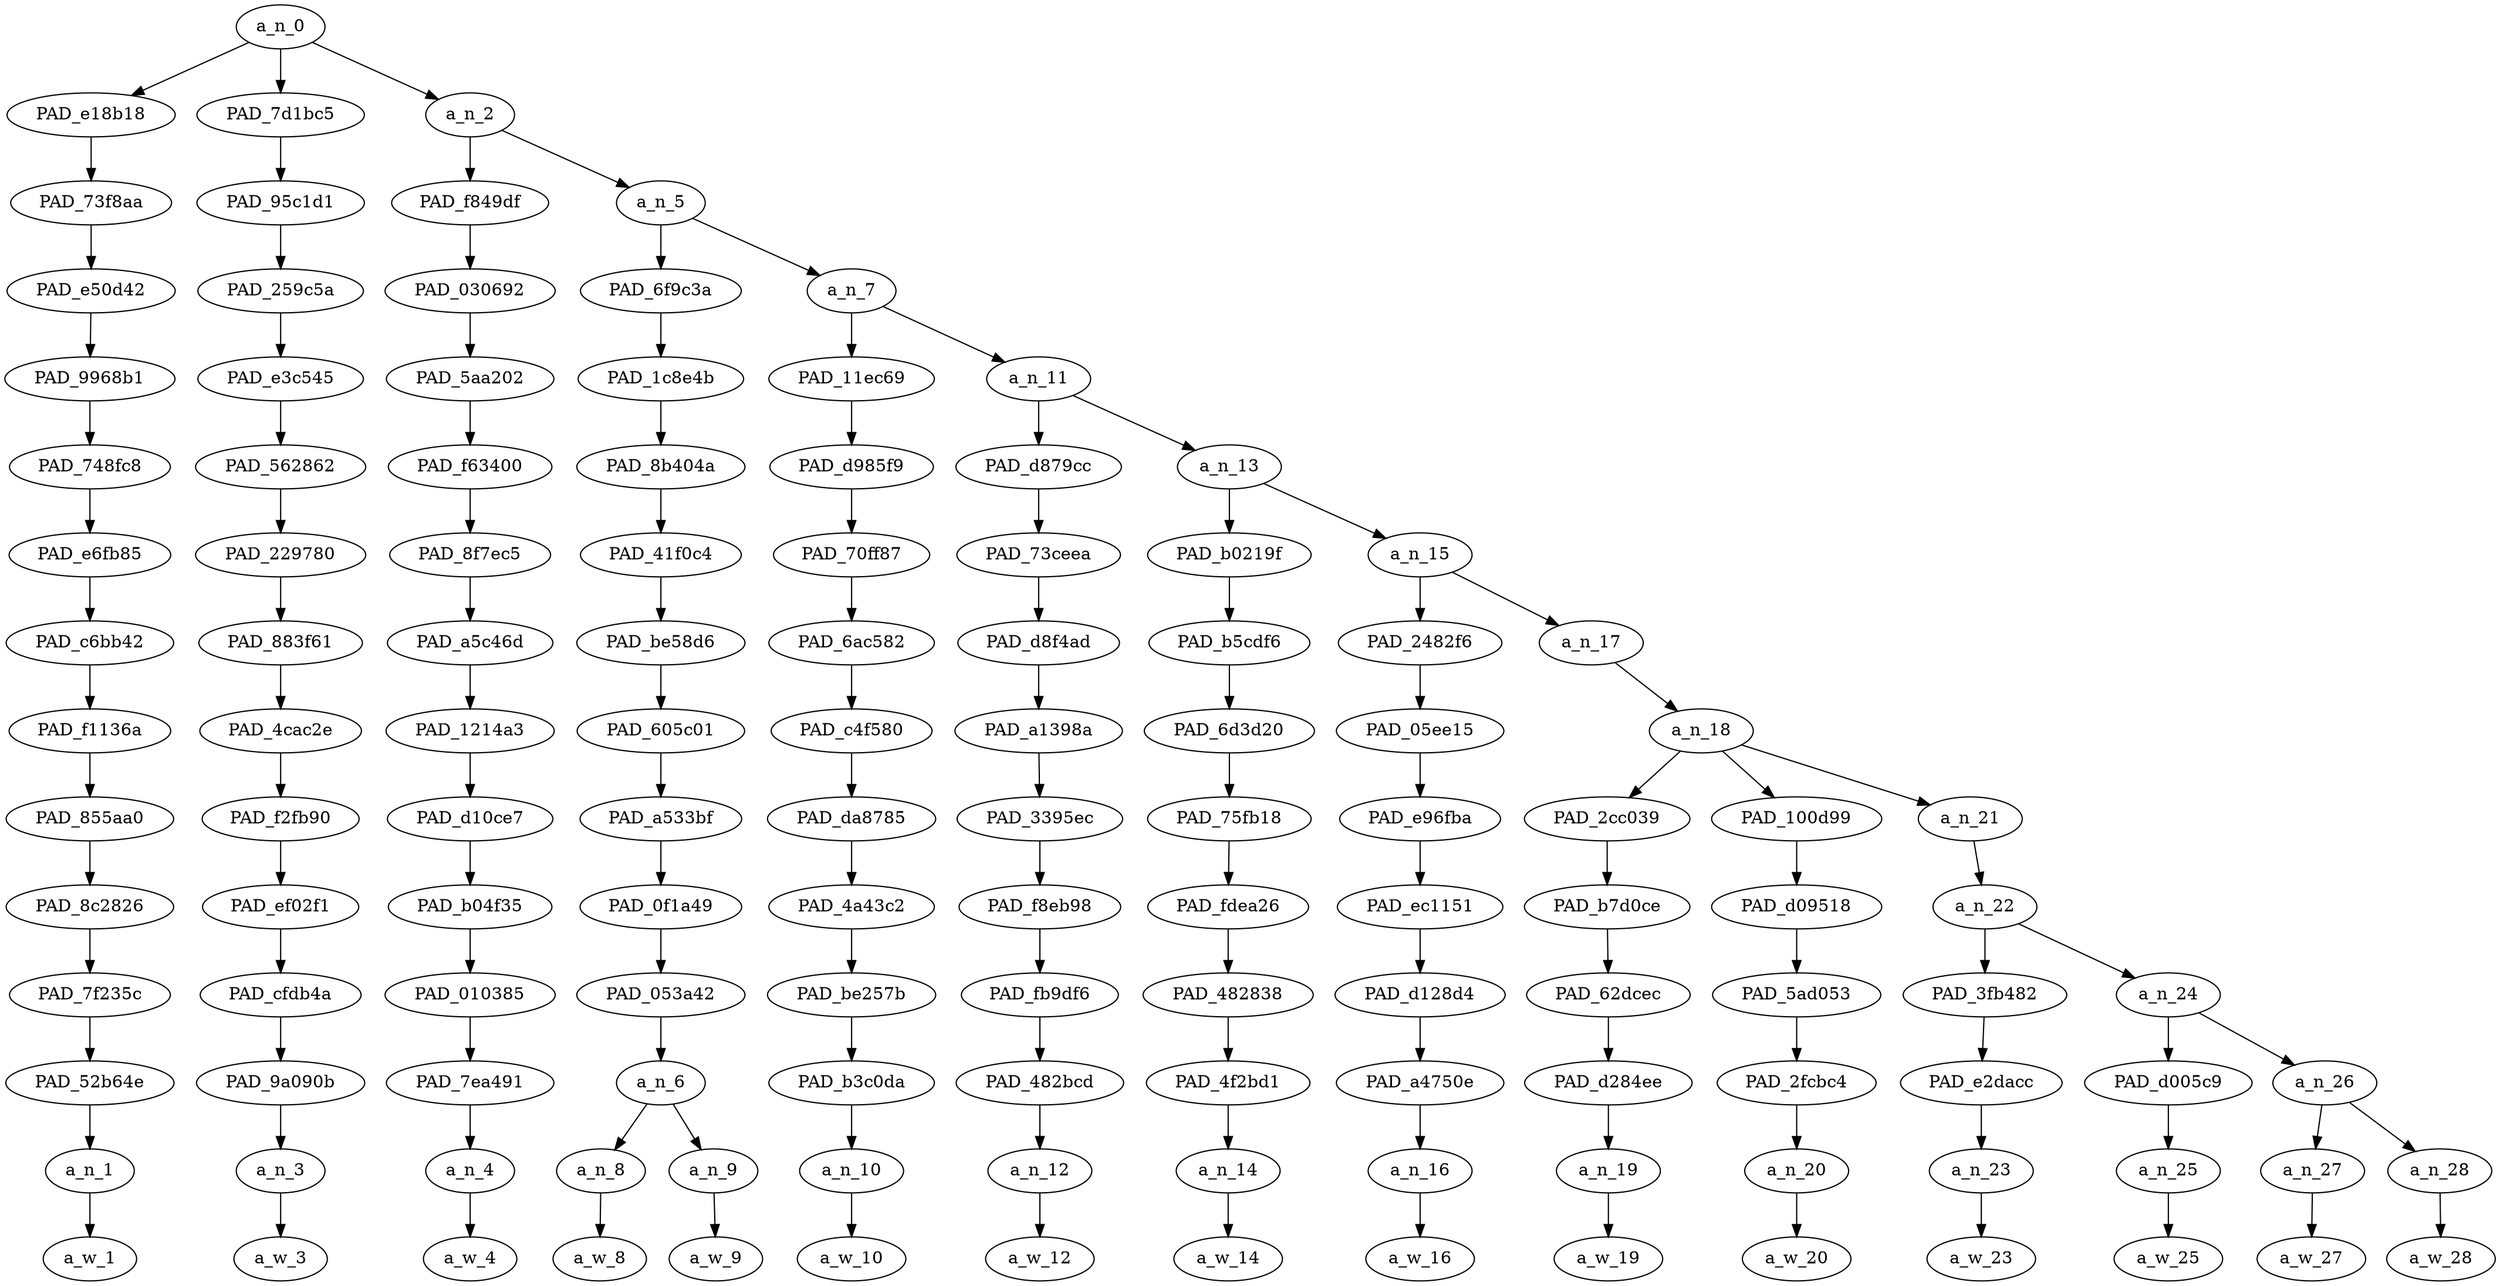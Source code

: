 strict digraph "" {
	a_n_0	[div_dir=1,
		index=0,
		level=14,
		pos="5.459852430555556,14!",
		text_span="[0, 1, 2, 3, 4, 5, 6, 7, 8, 9, 10, 11, 12, 13, 14]",
		value=1.00000001];
	PAD_e18b18	[div_dir=1,
		index=0,
		level=13,
		pos="0.0,13!",
		text_span="[0]",
		value=0.05443123];
	a_n_0 -> PAD_e18b18;
	PAD_7d1bc5	[div_dir=1,
		index=2,
		level=13,
		pos="14.0,13!",
		text_span="[14]",
		value=0.07049019];
	a_n_0 -> PAD_7d1bc5;
	a_n_2	[div_dir=1,
		index=1,
		level=13,
		pos="2.3795572916666665,13!",
		text_span="[1, 2, 3, 4, 5, 6, 7, 8, 9, 10, 11, 12, 13]",
		value=0.87437126];
	a_n_0 -> a_n_2;
	PAD_73f8aa	[div_dir=1,
		index=0,
		level=12,
		pos="0.0,12!",
		text_span="[0]",
		value=0.05443123];
	PAD_e18b18 -> PAD_73f8aa;
	PAD_e50d42	[div_dir=1,
		index=0,
		level=11,
		pos="0.0,11!",
		text_span="[0]",
		value=0.05443123];
	PAD_73f8aa -> PAD_e50d42;
	PAD_9968b1	[div_dir=1,
		index=0,
		level=10,
		pos="0.0,10!",
		text_span="[0]",
		value=0.05443123];
	PAD_e50d42 -> PAD_9968b1;
	PAD_748fc8	[div_dir=1,
		index=0,
		level=9,
		pos="0.0,9!",
		text_span="[0]",
		value=0.05443123];
	PAD_9968b1 -> PAD_748fc8;
	PAD_e6fb85	[div_dir=1,
		index=0,
		level=8,
		pos="0.0,8!",
		text_span="[0]",
		value=0.05443123];
	PAD_748fc8 -> PAD_e6fb85;
	PAD_c6bb42	[div_dir=1,
		index=0,
		level=7,
		pos="0.0,7!",
		text_span="[0]",
		value=0.05443123];
	PAD_e6fb85 -> PAD_c6bb42;
	PAD_f1136a	[div_dir=1,
		index=0,
		level=6,
		pos="0.0,6!",
		text_span="[0]",
		value=0.05443123];
	PAD_c6bb42 -> PAD_f1136a;
	PAD_855aa0	[div_dir=1,
		index=0,
		level=5,
		pos="0.0,5!",
		text_span="[0]",
		value=0.05443123];
	PAD_f1136a -> PAD_855aa0;
	PAD_8c2826	[div_dir=1,
		index=0,
		level=4,
		pos="0.0,4!",
		text_span="[0]",
		value=0.05443123];
	PAD_855aa0 -> PAD_8c2826;
	PAD_7f235c	[div_dir=1,
		index=0,
		level=3,
		pos="0.0,3!",
		text_span="[0]",
		value=0.05443123];
	PAD_8c2826 -> PAD_7f235c;
	PAD_52b64e	[div_dir=1,
		index=0,
		level=2,
		pos="0.0,2!",
		text_span="[0]",
		value=0.05443123];
	PAD_7f235c -> PAD_52b64e;
	a_n_1	[div_dir=1,
		index=0,
		level=1,
		pos="0.0,1!",
		text_span="[0]",
		value=0.05443123];
	PAD_52b64e -> a_n_1;
	a_w_1	[div_dir=0,
		index=0,
		level=0,
		pos="0,0!",
		text_span="[0]",
		value="<user>"];
	a_n_1 -> a_w_1;
	PAD_95c1d1	[div_dir=1,
		index=3,
		level=12,
		pos="14.0,12!",
		text_span="[14]",
		value=0.07049019];
	PAD_7d1bc5 -> PAD_95c1d1;
	PAD_259c5a	[div_dir=1,
		index=4,
		level=11,
		pos="14.0,11!",
		text_span="[14]",
		value=0.07049019];
	PAD_95c1d1 -> PAD_259c5a;
	PAD_e3c545	[div_dir=1,
		index=5,
		level=10,
		pos="14.0,10!",
		text_span="[14]",
		value=0.07049019];
	PAD_259c5a -> PAD_e3c545;
	PAD_562862	[div_dir=1,
		index=6,
		level=9,
		pos="14.0,9!",
		text_span="[14]",
		value=0.07049019];
	PAD_e3c545 -> PAD_562862;
	PAD_229780	[div_dir=1,
		index=7,
		level=8,
		pos="14.0,8!",
		text_span="[14]",
		value=0.07049019];
	PAD_562862 -> PAD_229780;
	PAD_883f61	[div_dir=1,
		index=8,
		level=7,
		pos="14.0,7!",
		text_span="[14]",
		value=0.07049019];
	PAD_229780 -> PAD_883f61;
	PAD_4cac2e	[div_dir=1,
		index=8,
		level=6,
		pos="14.0,6!",
		text_span="[14]",
		value=0.07049019];
	PAD_883f61 -> PAD_4cac2e;
	PAD_f2fb90	[div_dir=1,
		index=10,
		level=5,
		pos="14.0,5!",
		text_span="[14]",
		value=0.07049019];
	PAD_4cac2e -> PAD_f2fb90;
	PAD_ef02f1	[div_dir=1,
		index=10,
		level=4,
		pos="14.0,4!",
		text_span="[14]",
		value=0.07049019];
	PAD_f2fb90 -> PAD_ef02f1;
	PAD_cfdb4a	[div_dir=1,
		index=11,
		level=3,
		pos="14.0,3!",
		text_span="[14]",
		value=0.07049019];
	PAD_ef02f1 -> PAD_cfdb4a;
	PAD_9a090b	[div_dir=1,
		index=12,
		level=2,
		pos="14.0,2!",
		text_span="[14]",
		value=0.07049019];
	PAD_cfdb4a -> PAD_9a090b;
	a_n_3	[div_dir=1,
		index=14,
		level=1,
		pos="14.0,1!",
		text_span="[14]",
		value=0.07049019];
	PAD_9a090b -> a_n_3;
	a_w_3	[div_dir=0,
		index=14,
		level=0,
		pos="14,0!",
		text_span="[14]",
		value=😊];
	a_n_3 -> a_w_3;
	PAD_f849df	[div_dir=1,
		index=1,
		level=12,
		pos="1.0,12!",
		text_span="[1]",
		value=0.05746251];
	a_n_2 -> PAD_f849df;
	a_n_5	[div_dir=1,
		index=2,
		level=12,
		pos="3.759114583333333,12!",
		text_span="[2, 3, 4, 5, 6, 7, 8, 9, 10, 11, 12, 13]",
		value=0.81624382];
	a_n_2 -> a_n_5;
	PAD_030692	[div_dir=1,
		index=1,
		level=11,
		pos="1.0,11!",
		text_span="[1]",
		value=0.05746251];
	PAD_f849df -> PAD_030692;
	PAD_5aa202	[div_dir=1,
		index=1,
		level=10,
		pos="1.0,10!",
		text_span="[1]",
		value=0.05746251];
	PAD_030692 -> PAD_5aa202;
	PAD_f63400	[div_dir=1,
		index=1,
		level=9,
		pos="1.0,9!",
		text_span="[1]",
		value=0.05746251];
	PAD_5aa202 -> PAD_f63400;
	PAD_8f7ec5	[div_dir=1,
		index=1,
		level=8,
		pos="1.0,8!",
		text_span="[1]",
		value=0.05746251];
	PAD_f63400 -> PAD_8f7ec5;
	PAD_a5c46d	[div_dir=1,
		index=1,
		level=7,
		pos="1.0,7!",
		text_span="[1]",
		value=0.05746251];
	PAD_8f7ec5 -> PAD_a5c46d;
	PAD_1214a3	[div_dir=1,
		index=1,
		level=6,
		pos="1.0,6!",
		text_span="[1]",
		value=0.05746251];
	PAD_a5c46d -> PAD_1214a3;
	PAD_d10ce7	[div_dir=1,
		index=1,
		level=5,
		pos="1.0,5!",
		text_span="[1]",
		value=0.05746251];
	PAD_1214a3 -> PAD_d10ce7;
	PAD_b04f35	[div_dir=1,
		index=1,
		level=4,
		pos="1.0,4!",
		text_span="[1]",
		value=0.05746251];
	PAD_d10ce7 -> PAD_b04f35;
	PAD_010385	[div_dir=1,
		index=1,
		level=3,
		pos="1.0,3!",
		text_span="[1]",
		value=0.05746251];
	PAD_b04f35 -> PAD_010385;
	PAD_7ea491	[div_dir=1,
		index=1,
		level=2,
		pos="1.0,2!",
		text_span="[1]",
		value=0.05746251];
	PAD_010385 -> PAD_7ea491;
	a_n_4	[div_dir=1,
		index=1,
		level=1,
		pos="1.0,1!",
		text_span="[1]",
		value=0.05746251];
	PAD_7ea491 -> a_n_4;
	a_w_4	[div_dir=0,
		index=1,
		level=0,
		pos="1,0!",
		text_span="[1]",
		value=if];
	a_n_4 -> a_w_4;
	PAD_6f9c3a	[div_dir=1,
		index=2,
		level=11,
		pos="2.5,11!",
		text_span="[2, 3]",
		value=0.09978605];
	a_n_5 -> PAD_6f9c3a;
	a_n_7	[div_dir=1,
		index=3,
		level=11,
		pos="5.018229166666666,11!",
		text_span="[4, 5, 6, 7, 8, 9, 10, 11, 12, 13]",
		value=0.71585523];
	a_n_5 -> a_n_7;
	PAD_1c8e4b	[div_dir=1,
		index=2,
		level=10,
		pos="2.5,10!",
		text_span="[2, 3]",
		value=0.09978605];
	PAD_6f9c3a -> PAD_1c8e4b;
	PAD_8b404a	[div_dir=1,
		index=2,
		level=9,
		pos="2.5,9!",
		text_span="[2, 3]",
		value=0.09978605];
	PAD_1c8e4b -> PAD_8b404a;
	PAD_41f0c4	[div_dir=1,
		index=2,
		level=8,
		pos="2.5,8!",
		text_span="[2, 3]",
		value=0.09978605];
	PAD_8b404a -> PAD_41f0c4;
	PAD_be58d6	[div_dir=1,
		index=2,
		level=7,
		pos="2.5,7!",
		text_span="[2, 3]",
		value=0.09978605];
	PAD_41f0c4 -> PAD_be58d6;
	PAD_605c01	[div_dir=1,
		index=2,
		level=6,
		pos="2.5,6!",
		text_span="[2, 3]",
		value=0.09978605];
	PAD_be58d6 -> PAD_605c01;
	PAD_a533bf	[div_dir=1,
		index=2,
		level=5,
		pos="2.5,5!",
		text_span="[2, 3]",
		value=0.09978605];
	PAD_605c01 -> PAD_a533bf;
	PAD_0f1a49	[div_dir=1,
		index=2,
		level=4,
		pos="2.5,4!",
		text_span="[2, 3]",
		value=0.09978605];
	PAD_a533bf -> PAD_0f1a49;
	PAD_053a42	[div_dir=1,
		index=2,
		level=3,
		pos="2.5,3!",
		text_span="[2, 3]",
		value=0.09978605];
	PAD_0f1a49 -> PAD_053a42;
	a_n_6	[div_dir=1,
		index=2,
		level=2,
		pos="2.5,2!",
		text_span="[2, 3]",
		value=0.09978605];
	PAD_053a42 -> a_n_6;
	a_n_8	[div_dir=1,
		index=2,
		level=1,
		pos="2.0,1!",
		text_span="[2]",
		value=0.04943596];
	a_n_6 -> a_n_8;
	a_n_9	[div_dir=1,
		index=3,
		level=1,
		pos="3.0,1!",
		text_span="[3]",
		value=0.05001485];
	a_n_6 -> a_n_9;
	a_w_8	[div_dir=0,
		index=2,
		level=0,
		pos="2,0!",
		text_span="[2]",
		value=they];
	a_n_8 -> a_w_8;
	a_w_9	[div_dir=0,
		index=3,
		level=0,
		pos="3,0!",
		text_span="[3]",
		value=all];
	a_n_9 -> a_w_9;
	PAD_11ec69	[div_dir=1,
		index=3,
		level=10,
		pos="4.0,10!",
		text_span="[4]",
		value=0.05672086];
	a_n_7 -> PAD_11ec69;
	a_n_11	[div_dir=1,
		index=4,
		level=10,
		pos="6.036458333333333,10!",
		text_span="[5, 6, 7, 8, 9, 10, 11, 12, 13]",
		value=0.65862384];
	a_n_7 -> a_n_11;
	PAD_d985f9	[div_dir=1,
		index=3,
		level=9,
		pos="4.0,9!",
		text_span="[4]",
		value=0.05672086];
	PAD_11ec69 -> PAD_d985f9;
	PAD_70ff87	[div_dir=1,
		index=3,
		level=8,
		pos="4.0,8!",
		text_span="[4]",
		value=0.05672086];
	PAD_d985f9 -> PAD_70ff87;
	PAD_6ac582	[div_dir=1,
		index=3,
		level=7,
		pos="4.0,7!",
		text_span="[4]",
		value=0.05672086];
	PAD_70ff87 -> PAD_6ac582;
	PAD_c4f580	[div_dir=1,
		index=3,
		level=6,
		pos="4.0,6!",
		text_span="[4]",
		value=0.05672086];
	PAD_6ac582 -> PAD_c4f580;
	PAD_da8785	[div_dir=1,
		index=3,
		level=5,
		pos="4.0,5!",
		text_span="[4]",
		value=0.05672086];
	PAD_c4f580 -> PAD_da8785;
	PAD_4a43c2	[div_dir=1,
		index=3,
		level=4,
		pos="4.0,4!",
		text_span="[4]",
		value=0.05672086];
	PAD_da8785 -> PAD_4a43c2;
	PAD_be257b	[div_dir=1,
		index=3,
		level=3,
		pos="4.0,3!",
		text_span="[4]",
		value=0.05672086];
	PAD_4a43c2 -> PAD_be257b;
	PAD_b3c0da	[div_dir=1,
		index=3,
		level=2,
		pos="4.0,2!",
		text_span="[4]",
		value=0.05672086];
	PAD_be257b -> PAD_b3c0da;
	a_n_10	[div_dir=1,
		index=4,
		level=1,
		pos="4.0,1!",
		text_span="[4]",
		value=0.05672086];
	PAD_b3c0da -> a_n_10;
	a_w_10	[div_dir=0,
		index=4,
		level=0,
		pos="4,0!",
		text_span="[4]",
		value=look];
	a_n_10 -> a_w_10;
	PAD_d879cc	[div_dir=1,
		index=4,
		level=9,
		pos="5.0,9!",
		text_span="[5]",
		value=0.04757862];
	a_n_11 -> PAD_d879cc;
	a_n_13	[div_dir=1,
		index=5,
		level=9,
		pos="7.072916666666666,9!",
		text_span="[6, 7, 8, 9, 10, 11, 12, 13]",
		value=0.61052121];
	a_n_11 -> a_n_13;
	PAD_73ceea	[div_dir=1,
		index=4,
		level=8,
		pos="5.0,8!",
		text_span="[5]",
		value=0.04757862];
	PAD_d879cc -> PAD_73ceea;
	PAD_d8f4ad	[div_dir=1,
		index=4,
		level=7,
		pos="5.0,7!",
		text_span="[5]",
		value=0.04757862];
	PAD_73ceea -> PAD_d8f4ad;
	PAD_a1398a	[div_dir=1,
		index=4,
		level=6,
		pos="5.0,6!",
		text_span="[5]",
		value=0.04757862];
	PAD_d8f4ad -> PAD_a1398a;
	PAD_3395ec	[div_dir=1,
		index=4,
		level=5,
		pos="5.0,5!",
		text_span="[5]",
		value=0.04757862];
	PAD_a1398a -> PAD_3395ec;
	PAD_f8eb98	[div_dir=1,
		index=4,
		level=4,
		pos="5.0,4!",
		text_span="[5]",
		value=0.04757862];
	PAD_3395ec -> PAD_f8eb98;
	PAD_fb9df6	[div_dir=1,
		index=4,
		level=3,
		pos="5.0,3!",
		text_span="[5]",
		value=0.04757862];
	PAD_f8eb98 -> PAD_fb9df6;
	PAD_482bcd	[div_dir=1,
		index=4,
		level=2,
		pos="5.0,2!",
		text_span="[5]",
		value=0.04757862];
	PAD_fb9df6 -> PAD_482bcd;
	a_n_12	[div_dir=1,
		index=5,
		level=1,
		pos="5.0,1!",
		text_span="[5]",
		value=0.04757862];
	PAD_482bcd -> a_n_12;
	a_w_12	[div_dir=0,
		index=5,
		level=0,
		pos="5,0!",
		text_span="[5]",
		value=like];
	a_n_12 -> a_w_12;
	PAD_b0219f	[div_dir=1,
		index=5,
		level=8,
		pos="6.0,8!",
		text_span="[6]",
		value=0.07089647];
	a_n_13 -> PAD_b0219f;
	a_n_15	[div_dir=1,
		index=6,
		level=8,
		pos="8.145833333333332,8!",
		text_span="[7, 8, 9, 10, 11, 12, 13]",
		value=0.53913199];
	a_n_13 -> a_n_15;
	PAD_b5cdf6	[div_dir=1,
		index=5,
		level=7,
		pos="6.0,7!",
		text_span="[6]",
		value=0.07089647];
	PAD_b0219f -> PAD_b5cdf6;
	PAD_6d3d20	[div_dir=1,
		index=5,
		level=6,
		pos="6.0,6!",
		text_span="[6]",
		value=0.07089647];
	PAD_b5cdf6 -> PAD_6d3d20;
	PAD_75fb18	[div_dir=1,
		index=5,
		level=5,
		pos="6.0,5!",
		text_span="[6]",
		value=0.07089647];
	PAD_6d3d20 -> PAD_75fb18;
	PAD_fdea26	[div_dir=1,
		index=5,
		level=4,
		pos="6.0,4!",
		text_span="[6]",
		value=0.07089647];
	PAD_75fb18 -> PAD_fdea26;
	PAD_482838	[div_dir=1,
		index=5,
		level=3,
		pos="6.0,3!",
		text_span="[6]",
		value=0.07089647];
	PAD_fdea26 -> PAD_482838;
	PAD_4f2bd1	[div_dir=1,
		index=5,
		level=2,
		pos="6.0,2!",
		text_span="[6]",
		value=0.07089647];
	PAD_482838 -> PAD_4f2bd1;
	a_n_14	[div_dir=1,
		index=6,
		level=1,
		pos="6.0,1!",
		text_span="[6]",
		value=0.07089647];
	PAD_4f2bd1 -> a_n_14;
	a_w_14	[div_dir=0,
		index=6,
		level=0,
		pos="6,0!",
		text_span="[6]",
		value=these];
	a_n_14 -> a_w_14;
	PAD_2482f6	[div_dir=-1,
		index=6,
		level=7,
		pos="7.0,7!",
		text_span="[7]",
		value=0.05727782];
	a_n_15 -> PAD_2482f6;
	a_n_17	[div_dir=1,
		index=7,
		level=7,
		pos="9.291666666666666,7!",
		text_span="[8, 9, 10, 11, 12, 13]",
		value=0.48145056];
	a_n_15 -> a_n_17;
	PAD_05ee15	[div_dir=-1,
		index=6,
		level=6,
		pos="7.0,6!",
		text_span="[7]",
		value=0.05727782];
	PAD_2482f6 -> PAD_05ee15;
	PAD_e96fba	[div_dir=-1,
		index=6,
		level=5,
		pos="7.0,5!",
		text_span="[7]",
		value=0.05727782];
	PAD_05ee15 -> PAD_e96fba;
	PAD_ec1151	[div_dir=-1,
		index=6,
		level=4,
		pos="7.0,4!",
		text_span="[7]",
		value=0.05727782];
	PAD_e96fba -> PAD_ec1151;
	PAD_d128d4	[div_dir=-1,
		index=6,
		level=3,
		pos="7.0,3!",
		text_span="[7]",
		value=0.05727782];
	PAD_ec1151 -> PAD_d128d4;
	PAD_a4750e	[div_dir=-1,
		index=6,
		level=2,
		pos="7.0,2!",
		text_span="[7]",
		value=0.05727782];
	PAD_d128d4 -> PAD_a4750e;
	a_n_16	[div_dir=-1,
		index=7,
		level=1,
		pos="7.0,1!",
		text_span="[7]",
		value=0.05727782];
	PAD_a4750e -> a_n_16;
	a_w_16	[div_dir=0,
		index=7,
		level=0,
		pos="7,0!",
		text_span="[7]",
		value=who];
	a_n_16 -> a_w_16;
	a_n_18	[div_dir=1,
		index=7,
		level=6,
		pos="9.291666666666666,6!",
		text_span="[8, 9, 10, 11, 12, 13]",
		value=0.48099581];
	a_n_17 -> a_n_18;
	PAD_2cc039	[div_dir=1,
		index=7,
		level=5,
		pos="8.0,5!",
		text_span="[8]",
		value=0.05330093];
	a_n_18 -> PAD_2cc039;
	PAD_100d99	[div_dir=1,
		index=8,
		level=5,
		pos="9.0,5!",
		text_span="[9]",
		value=0.04617127];
	a_n_18 -> PAD_100d99;
	a_n_21	[div_dir=1,
		index=9,
		level=5,
		pos="10.875,5!",
		text_span="[10, 11, 12, 13]",
		value=0.38106887];
	a_n_18 -> a_n_21;
	PAD_b7d0ce	[div_dir=1,
		index=7,
		level=4,
		pos="8.0,4!",
		text_span="[8]",
		value=0.05330093];
	PAD_2cc039 -> PAD_b7d0ce;
	PAD_62dcec	[div_dir=1,
		index=7,
		level=3,
		pos="8.0,3!",
		text_span="[8]",
		value=0.05330093];
	PAD_b7d0ce -> PAD_62dcec;
	PAD_d284ee	[div_dir=1,
		index=7,
		level=2,
		pos="8.0,2!",
		text_span="[8]",
		value=0.05330093];
	PAD_62dcec -> PAD_d284ee;
	a_n_19	[div_dir=1,
		index=8,
		level=1,
		pos="8.0,1!",
		text_span="[8]",
		value=0.05330093];
	PAD_d284ee -> a_n_19;
	a_w_19	[div_dir=0,
		index=8,
		level=0,
		pos="8,0!",
		text_span="[8]",
		value=am];
	a_n_19 -> a_w_19;
	PAD_d09518	[div_dir=1,
		index=8,
		level=4,
		pos="9.0,4!",
		text_span="[9]",
		value=0.04617127];
	PAD_100d99 -> PAD_d09518;
	PAD_5ad053	[div_dir=1,
		index=8,
		level=3,
		pos="9.0,3!",
		text_span="[9]",
		value=0.04617127];
	PAD_d09518 -> PAD_5ad053;
	PAD_2fcbc4	[div_dir=1,
		index=8,
		level=2,
		pos="9.0,2!",
		text_span="[9]",
		value=0.04617127];
	PAD_5ad053 -> PAD_2fcbc4;
	a_n_20	[div_dir=1,
		index=9,
		level=1,
		pos="9.0,1!",
		text_span="[9]",
		value=0.04617127];
	PAD_2fcbc4 -> a_n_20;
	a_w_20	[div_dir=0,
		index=9,
		level=0,
		pos="9,0!",
		text_span="[9]",
		value=i];
	a_n_20 -> a_w_20;
	a_n_22	[div_dir=1,
		index=9,
		level=4,
		pos="10.875,4!",
		text_span="[10, 11, 12, 13]",
		value=0.38078385];
	a_n_21 -> a_n_22;
	PAD_3fb482	[div_dir=1,
		index=9,
		level=3,
		pos="10.0,3!",
		text_span="[10]",
		value=0.04311135];
	a_n_22 -> PAD_3fb482;
	a_n_24	[div_dir=1,
		index=10,
		level=3,
		pos="11.75,3!",
		text_span="[11, 12, 13]",
		value=0.33738749];
	a_n_22 -> a_n_24;
	PAD_e2dacc	[div_dir=1,
		index=9,
		level=2,
		pos="10.0,2!",
		text_span="[10]",
		value=0.04311135];
	PAD_3fb482 -> PAD_e2dacc;
	a_n_23	[div_dir=1,
		index=10,
		level=1,
		pos="10.0,1!",
		text_span="[10]",
		value=0.04311135];
	PAD_e2dacc -> a_n_23;
	a_w_23	[div_dir=0,
		index=10,
		level=0,
		pos="10,0!",
		text_span="[10]",
		value=to];
	a_n_23 -> a_w_23;
	PAD_d005c9	[div_dir=1,
		index=10,
		level=2,
		pos="11.0,2!",
		text_span="[11]",
		value=0.08082129];
	a_n_24 -> PAD_d005c9;
	a_n_26	[div_dir=1,
		index=11,
		level=2,
		pos="12.5,2!",
		text_span="[12, 13]",
		value=0.25627263];
	a_n_24 -> a_n_26;
	a_n_25	[div_dir=1,
		index=11,
		level=1,
		pos="11.0,1!",
		text_span="[11]",
		value=0.08082129];
	PAD_d005c9 -> a_n_25;
	a_w_25	[div_dir=0,
		index=11,
		level=0,
		pos="11,0!",
		text_span="[11]",
		value=block];
	a_n_25 -> a_w_25;
	a_n_27	[div_dir=1,
		index=12,
		level=1,
		pos="12.0,1!",
		text_span="[12]",
		value=0.10699501];
	a_n_26 -> a_n_27;
	a_n_28	[div_dir=1,
		index=13,
		level=1,
		pos="13.0,1!",
		text_span="[13]",
		value=0.14896942];
	a_n_26 -> a_n_28;
	a_w_27	[div_dir=0,
		index=12,
		level=0,
		pos="12,0!",
		text_span="[12]",
		value=god];
	a_n_27 -> a_w_27;
	a_w_28	[div_dir=0,
		index=13,
		level=0,
		pos="13,0!",
		text_span="[13]",
		value=blessings];
	a_n_28 -> a_w_28;
}
